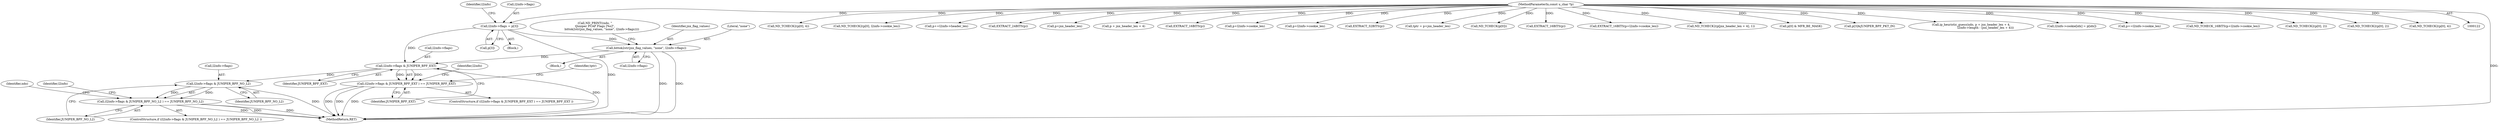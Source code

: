 digraph "0_tcpdump_42073d54c53a496be40ae84152bbfe2c923ac7bc@array" {
"1000177" [label="(Call,l2info->flags = p[3])"];
"1000124" [label="(MethodParameterIn,const u_char *p)"];
"1000234" [label="(Call,bittok2str(jnx_flag_values, \"none\", l2info->flags))"];
"1000242" [label="(Call,l2info->flags & JUNIPER_BPF_EXT)"];
"1000241" [label="(Call,(l2info->flags & JUNIPER_BPF_EXT ) == JUNIPER_BPF_EXT)"];
"1000448" [label="(Call,l2info->flags & JUNIPER_BPF_NO_L2)"];
"1000447" [label="(Call,(l2info->flags & JUNIPER_BPF_NO_L2 ) == JUNIPER_BPF_NO_L2)"];
"1000979" [label="(Call,ND_TCHECK2(p[0], 4))"];
"1000177" [label="(Call,l2info->flags = p[3])"];
"1000241" [label="(Call,(l2info->flags & JUNIPER_BPF_EXT ) == JUNIPER_BPF_EXT)"];
"1000655" [label="(Call,ND_TCHECK2(p[0], l2info->cookie_len))"];
"1000243" [label="(Call,l2info->flags)"];
"1000242" [label="(Call,l2info->flags & JUNIPER_BPF_EXT)"];
"1000232" [label="(Block,)"];
"1000505" [label="(Call,p+=l2info->header_len)"];
"1000229" [label="(Call,ND_PRINT((ndo, \"\n\tJuniper PCAP Flags [%s]\",\n               bittok2str(jnx_flag_values, \"none\", l2info->flags))))"];
"1000237" [label="(Call,l2info->flags)"];
"1000195" [label="(Call,EXTRACT_24BITS(p))"];
"1000251" [label="(Call,p+jnx_header_len)"];
"1000235" [label="(Identifier,jnx_flag_values)"];
"1000450" [label="(Identifier,l2info)"];
"1000474" [label="(Call,p + jnx_header_len + 4)"];
"1000452" [label="(Identifier,JUNIPER_BPF_NO_L2)"];
"1000920" [label="(Call,EXTRACT_16BITS(p))"];
"1000448" [label="(Call,l2info->flags & JUNIPER_BPF_NO_L2)"];
"1000446" [label="(ControlStructure,if ((l2info->flags & JUNIPER_BPF_NO_L2 ) == JUNIPER_BPF_NO_L2 ))"];
"1000457" [label="(Identifier,ndo)"];
"1000722" [label="(Call,p+l2info->cookie_len)"];
"1000712" [label="(Call,p+l2info->cookie_len)"];
"1000995" [label="(Call,EXTRACT_32BITS(p))"];
"1000249" [label="(Call,tptr = p+jnx_header_len)"];
"1000502" [label="(Identifier,l2info)"];
"1001075" [label="(MethodReturn,RET)"];
"1000524" [label="(Call,ND_TCHECK(p[0]))"];
"1000186" [label="(Identifier,l2info)"];
"1000447" [label="(Call,(l2info->flags & JUNIPER_BPF_NO_L2 ) == JUNIPER_BPF_NO_L2)"];
"1000822" [label="(Call,EXTRACT_16BITS(p))"];
"1000181" [label="(Call,p[3])"];
"1000721" [label="(Call,EXTRACT_16BITS(p+l2info->cookie_len))"];
"1000463" [label="(Call,ND_TCHECK2(p[jnx_header_len + 4], 1))"];
"1000178" [label="(Call,l2info->flags)"];
"1000236" [label="(Literal,\"none\")"];
"1000599" [label="(Call,p[0] & MFR_BE_MASK)"];
"1000246" [label="(Identifier,JUNIPER_BPF_EXT)"];
"1000453" [label="(Identifier,JUNIPER_BPF_NO_L2)"];
"1000240" [label="(ControlStructure,if ((l2info->flags & JUNIPER_BPF_EXT ) == JUNIPER_BPF_EXT ))"];
"1000449" [label="(Call,l2info->flags)"];
"1000188" [label="(Call,p[3]&JUNIPER_BPF_PKT_IN)"];
"1000472" [label="(Call,ip_heuristic_guess(ndo, p + jnx_header_len + 4,\n                               l2info->length - (jnx_header_len + 4)))"];
"1000682" [label="(Call,l2info->cookie[idx] = p[idx])"];
"1000247" [label="(Identifier,JUNIPER_BPF_EXT)"];
"1000127" [label="(Block,)"];
"1000234" [label="(Call,bittok2str(jnx_flag_values, \"none\", l2info->flags))"];
"1000730" [label="(Call,p+=l2info->cookie_len)"];
"1000124" [label="(MethodParameterIn,const u_char *p)"];
"1000711" [label="(Call,ND_TCHECK_16BITS(p+l2info->cookie_len))"];
"1000902" [label="(Call,ND_TCHECK2(p[0], 2))"];
"1000250" [label="(Identifier,tptr)"];
"1000804" [label="(Call,ND_TCHECK2(p[0], 2))"];
"1000172" [label="(Call,ND_TCHECK2(p[0], 4))"];
"1000177" -> "1000127"  [label="AST: "];
"1000177" -> "1000181"  [label="CFG: "];
"1000178" -> "1000177"  [label="AST: "];
"1000181" -> "1000177"  [label="AST: "];
"1000186" -> "1000177"  [label="CFG: "];
"1000177" -> "1001075"  [label="DDG: "];
"1000124" -> "1000177"  [label="DDG: "];
"1000177" -> "1000234"  [label="DDG: "];
"1000177" -> "1000242"  [label="DDG: "];
"1000124" -> "1000122"  [label="AST: "];
"1000124" -> "1001075"  [label="DDG: "];
"1000124" -> "1000172"  [label="DDG: "];
"1000124" -> "1000188"  [label="DDG: "];
"1000124" -> "1000195"  [label="DDG: "];
"1000124" -> "1000249"  [label="DDG: "];
"1000124" -> "1000251"  [label="DDG: "];
"1000124" -> "1000463"  [label="DDG: "];
"1000124" -> "1000472"  [label="DDG: "];
"1000124" -> "1000474"  [label="DDG: "];
"1000124" -> "1000505"  [label="DDG: "];
"1000124" -> "1000524"  [label="DDG: "];
"1000124" -> "1000599"  [label="DDG: "];
"1000124" -> "1000655"  [label="DDG: "];
"1000124" -> "1000682"  [label="DDG: "];
"1000124" -> "1000711"  [label="DDG: "];
"1000124" -> "1000712"  [label="DDG: "];
"1000124" -> "1000721"  [label="DDG: "];
"1000124" -> "1000722"  [label="DDG: "];
"1000124" -> "1000730"  [label="DDG: "];
"1000124" -> "1000804"  [label="DDG: "];
"1000124" -> "1000822"  [label="DDG: "];
"1000124" -> "1000902"  [label="DDG: "];
"1000124" -> "1000920"  [label="DDG: "];
"1000124" -> "1000979"  [label="DDG: "];
"1000124" -> "1000995"  [label="DDG: "];
"1000234" -> "1000232"  [label="AST: "];
"1000234" -> "1000237"  [label="CFG: "];
"1000235" -> "1000234"  [label="AST: "];
"1000236" -> "1000234"  [label="AST: "];
"1000237" -> "1000234"  [label="AST: "];
"1000229" -> "1000234"  [label="CFG: "];
"1000234" -> "1001075"  [label="DDG: "];
"1000234" -> "1001075"  [label="DDG: "];
"1000234" -> "1000242"  [label="DDG: "];
"1000242" -> "1000241"  [label="AST: "];
"1000242" -> "1000246"  [label="CFG: "];
"1000243" -> "1000242"  [label="AST: "];
"1000246" -> "1000242"  [label="AST: "];
"1000247" -> "1000242"  [label="CFG: "];
"1000242" -> "1001075"  [label="DDG: "];
"1000242" -> "1000241"  [label="DDG: "];
"1000242" -> "1000241"  [label="DDG: "];
"1000242" -> "1000448"  [label="DDG: "];
"1000241" -> "1000240"  [label="AST: "];
"1000241" -> "1000247"  [label="CFG: "];
"1000247" -> "1000241"  [label="AST: "];
"1000250" -> "1000241"  [label="CFG: "];
"1000450" -> "1000241"  [label="CFG: "];
"1000241" -> "1001075"  [label="DDG: "];
"1000241" -> "1001075"  [label="DDG: "];
"1000241" -> "1001075"  [label="DDG: "];
"1000448" -> "1000447"  [label="AST: "];
"1000448" -> "1000452"  [label="CFG: "];
"1000449" -> "1000448"  [label="AST: "];
"1000452" -> "1000448"  [label="AST: "];
"1000453" -> "1000448"  [label="CFG: "];
"1000448" -> "1001075"  [label="DDG: "];
"1000448" -> "1000447"  [label="DDG: "];
"1000448" -> "1000447"  [label="DDG: "];
"1000447" -> "1000446"  [label="AST: "];
"1000447" -> "1000453"  [label="CFG: "];
"1000453" -> "1000447"  [label="AST: "];
"1000457" -> "1000447"  [label="CFG: "];
"1000502" -> "1000447"  [label="CFG: "];
"1000447" -> "1001075"  [label="DDG: "];
"1000447" -> "1001075"  [label="DDG: "];
"1000447" -> "1001075"  [label="DDG: "];
}
